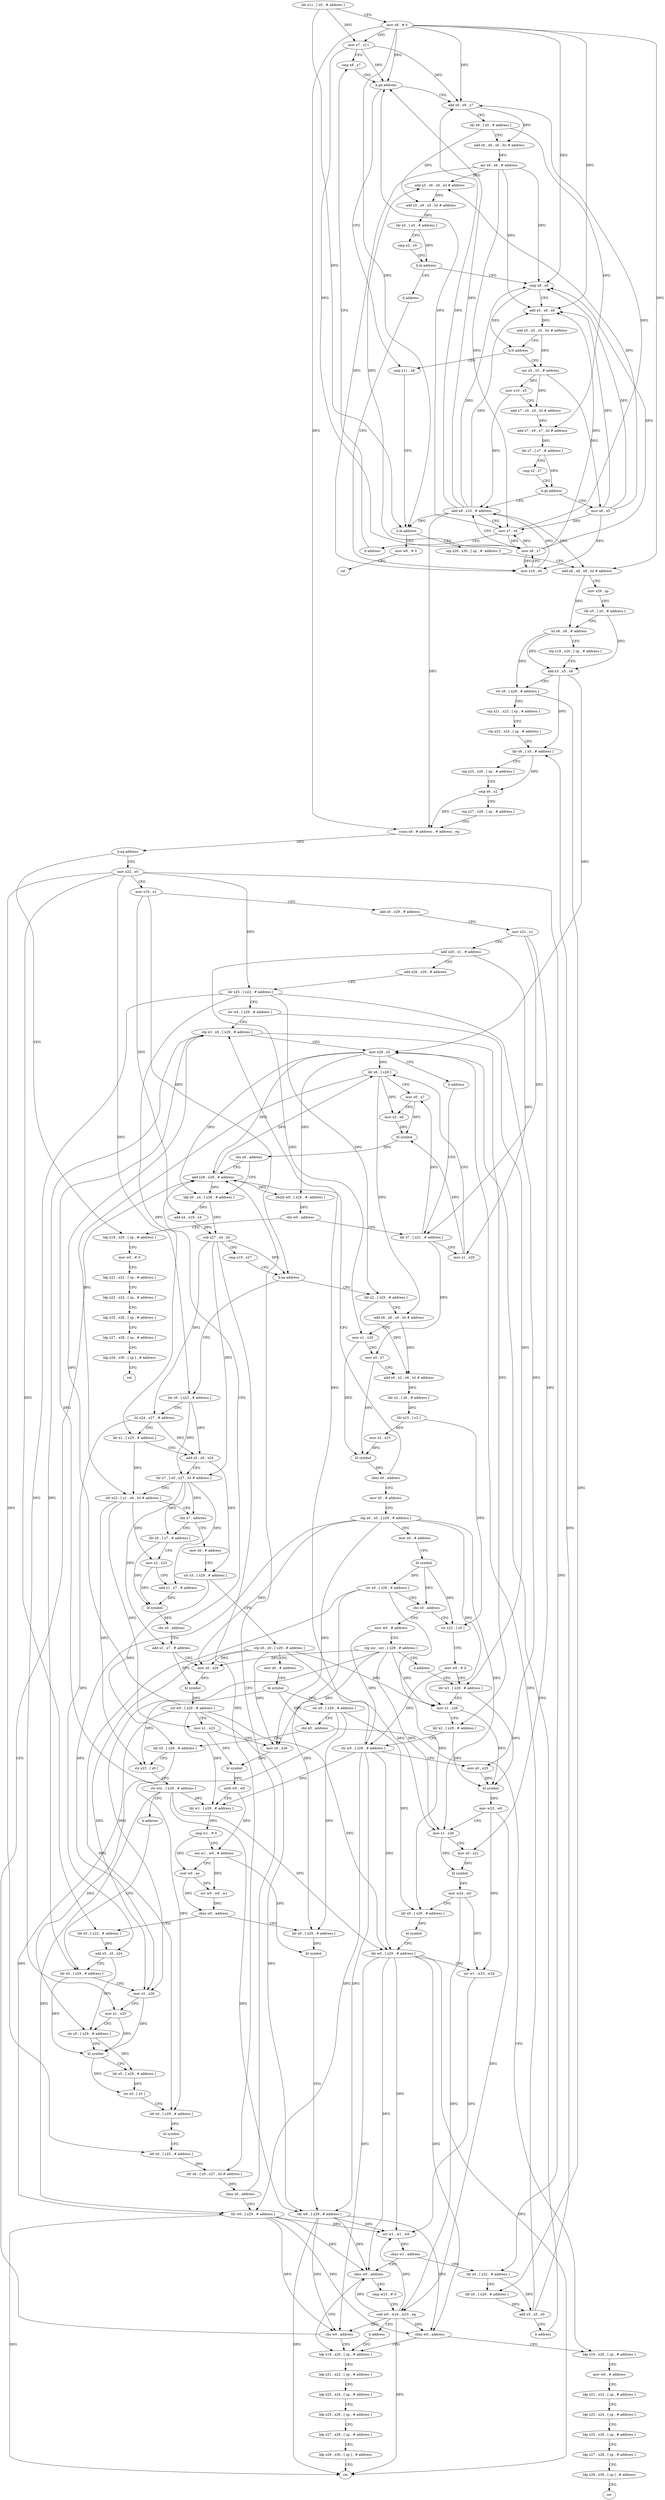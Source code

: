 digraph "func" {
"221408" [label = "ldr x11 , [ x0 , # address ]" ]
"221412" [label = "mov x8 , # 0" ]
"221416" [label = "mov x7 , x11" ]
"221420" [label = "cmp x8 , x7" ]
"221520" [label = "cmp x11 , x8" ]
"221524" [label = "b.le address" ]
"222160" [label = "mov w0 , # 0" ]
"221528" [label = "stp x29 , x30 , [ sp , #- address ]!" ]
"221428" [label = "add x6 , x8 , x7" ]
"221432" [label = "ldr x9 , [ x0 , # address ]" ]
"221436" [label = "add x6 , x6 , x6 , lsr # address" ]
"221440" [label = "asr x6 , x6 , # address" ]
"221444" [label = "add x5 , x6 , x6 , lsl # address" ]
"221448" [label = "add x5 , x9 , x5 , lsl # address" ]
"221452" [label = "ldr x5 , [ x5 , # address ]" ]
"221456" [label = "cmp x2 , x5" ]
"221460" [label = "b.le address" ]
"221504" [label = "cmp x8 , x6" ]
"221464" [label = "b address" ]
"222164" [label = "ret" ]
"221532" [label = "add x6 , x8 , x8 , lsl # address" ]
"221536" [label = "mov x29 , sp" ]
"221540" [label = "ldr x5 , [ x0 , # address ]" ]
"221544" [label = "lsl x6 , x6 , # address" ]
"221548" [label = "stp x19 , x20 , [ sp , # address ]" ]
"221552" [label = "add x5 , x5 , x6" ]
"221556" [label = "str x6 , [ x29 , # address ]" ]
"221560" [label = "stp x21 , x22 , [ sp , # address ]" ]
"221564" [label = "stp x23 , x24 , [ sp , # address ]" ]
"221568" [label = "ldr x6 , [ x5 , # address ]" ]
"221572" [label = "stp x25 , x26 , [ sp , # address ]" ]
"221576" [label = "cmp x6 , x2" ]
"221580" [label = "stp x27 , x28 , [ sp , # address ]" ]
"221584" [label = "ccmn x8 , # address , # address , eq" ]
"221588" [label = "b.eq address" ]
"222128" [label = "ldp x19 , x20 , [ sp , # address ]" ]
"221592" [label = "mov x22 , x0" ]
"221508" [label = "add x5 , x8 , x6" ]
"221512" [label = "add x5 , x5 , x5 , lsr # address" ]
"221516" [label = "b.lt address" ]
"221472" [label = "asr x5 , x5 , # address" ]
"222056" [label = "mov x10 , x6" ]
"222132" [label = "mov w0 , # 0" ]
"222136" [label = "ldp x21 , x22 , [ sp , # address ]" ]
"222140" [label = "ldp x23 , x24 , [ sp , # address ]" ]
"222144" [label = "ldp x25 , x26 , [ sp , # address ]" ]
"222148" [label = "ldp x27 , x28 , [ sp , # address ]" ]
"222152" [label = "ldp x29 , x30 , [ sp ] , # address" ]
"222156" [label = "ret" ]
"221596" [label = "mov x19 , x2" ]
"221600" [label = "add x0 , x29 , # address" ]
"221604" [label = "mov x21 , x1" ]
"221608" [label = "add x20 , x1 , # address" ]
"221612" [label = "add x26 , x29 , # address" ]
"221616" [label = "ldr x25 , [ x22 , # address ]" ]
"221620" [label = "str w4 , [ x29 , # address ]" ]
"221624" [label = "stp x3 , x0 , [ x29 , # address ]" ]
"221628" [label = "mov x28 , x5" ]
"221476" [label = "mov x10 , x5" ]
"221480" [label = "add x7 , x5 , x5 , lsl # address" ]
"221484" [label = "add x7 , x9 , x7 , lsl # address" ]
"221488" [label = "ldr x7 , [ x7 , # address ]" ]
"221492" [label = "cmp x2 , x7" ]
"221496" [label = "b.gt address" ]
"222064" [label = "add x8 , x10 , # address" ]
"221500" [label = "mov x6 , x5" ]
"222060" [label = "mov x6 , x7" ]
"221700" [label = "ldr x7 , [ x21 , # address ]" ]
"221704" [label = "mov x1 , x20" ]
"221708" [label = "ldr x6 , [ x28 ]" ]
"221712" [label = "mov x0 , x7" ]
"221716" [label = "mov x2 , x6" ]
"221720" [label = "bl symbol" ]
"221724" [label = "cbz x0 , address" ]
"221688" [label = "add x28 , x28 , # address" ]
"221728" [label = "ldp x0 , x4 , [ x28 , # address ]" ]
"222068" [label = "mov x7 , x6" ]
"222072" [label = "b address" ]
"221424" [label = "b.ge address" ]
"221692" [label = "ldurb w0 , [ x28 , #- address ]" ]
"221696" [label = "cbz w0 , address" ]
"221732" [label = "add x4 , x19 , x4" ]
"221736" [label = "sub x27 , x4 , x0" ]
"221740" [label = "cmp x19 , x27" ]
"221744" [label = "b.ne address" ]
"221640" [label = "ldr x0 , [ x22 , # address ]" ]
"221748" [label = "ldr x2 , [ x25 , # address ]" ]
"221644" [label = "lsl x24 , x27 , # address" ]
"221648" [label = "ldr x1 , [ x25 , # address ]" ]
"221652" [label = "add x5 , x0 , x24" ]
"221656" [label = "ldr x7 , [ x0 , x27 , lsl # address ]" ]
"221660" [label = "ldr x23 , [ x1 , x6 , lsl # address ]" ]
"221664" [label = "cbz x7 , address" ]
"222080" [label = "mov x0 , # address" ]
"221668" [label = "ldr x0 , [ x7 , # address ]" ]
"221752" [label = "add x6 , x6 , x6 , lsl # address" ]
"221756" [label = "mov x1 , x20" ]
"221760" [label = "mov x0 , x7" ]
"221764" [label = "add x6 , x2 , x6 , lsl # address" ]
"221768" [label = "ldr x2 , [ x6 , # address ]" ]
"221772" [label = "ldr x23 , [ x2 ]" ]
"221776" [label = "mov x2 , x23" ]
"221780" [label = "bl symbol" ]
"221784" [label = "cbnz x0 , address" ]
"221788" [label = "mov x0 , # address" ]
"222084" [label = "str x5 , [ x29 , # address ]" ]
"222088" [label = "stp x0 , x0 , [ x29 , # address ]" ]
"222092" [label = "mov x0 , # address" ]
"222096" [label = "bl symbol" ]
"222100" [label = "str x0 , [ x29 , # address ]" ]
"222104" [label = "cbz x0 , address" ]
"222184" [label = "ldp x19 , x20 , [ sp , # address ]" ]
"222108" [label = "ldr x5 , [ x29 , # address ]" ]
"221672" [label = "mov x2 , x23" ]
"221676" [label = "add x1 , x7 , # address" ]
"221680" [label = "bl symbol" ]
"221684" [label = "cbz x0 , address" ]
"221904" [label = "add x1 , x7 , # address" ]
"221792" [label = "stp x0 , x0 , [ x29 , # address ]" ]
"221796" [label = "mov x0 , # address" ]
"221800" [label = "bl symbol" ]
"221804" [label = "str x0 , [ x29 , # address ]" ]
"221808" [label = "cbz x0 , address" ]
"222216" [label = "mov w0 , # address" ]
"221812" [label = "str x23 , [ x0 ]" ]
"222188" [label = "mov w0 , # address" ]
"222192" [label = "ldp x21 , x22 , [ sp , # address ]" ]
"222196" [label = "ldp x23 , x24 , [ sp , # address ]" ]
"222200" [label = "ldp x25 , x26 , [ sp , # address ]" ]
"222204" [label = "ldp x27 , x28 , [ sp , # address ]" ]
"222208" [label = "ldp x29 , x30 , [ sp ] , # address" ]
"222212" [label = "ret" ]
"222112" [label = "str x23 , [ x0 ]" ]
"222116" [label = "str wzr , [ x29 , # address ]" ]
"222120" [label = "b address" ]
"221968" [label = "ldr x0 , [ x29 , # address ]" ]
"221908" [label = "mov x0 , x26" ]
"221912" [label = "bl symbol" ]
"221916" [label = "str w0 , [ x29 , # address ]" ]
"221920" [label = "mov x1 , x23" ]
"221924" [label = "mov x0 , x26" ]
"221928" [label = "bl symbol" ]
"221932" [label = "uxtb w0 , w0" ]
"221936" [label = "ldr w1 , [ x29 , # address ]" ]
"221940" [label = "cmp w1 , # 0" ]
"221944" [label = "eor w1 , w0 , # address" ]
"221948" [label = "cset w0 , ne" ]
"221952" [label = "orr w0 , w0 , w1" ]
"221956" [label = "cbnz w0 , address" ]
"222168" [label = "ldr x0 , [ x29 , # address ]" ]
"221960" [label = "ldr x5 , [ x22 , # address ]" ]
"222220" [label = "stp xzr , xzr , [ x29 , # address ]" ]
"222224" [label = "b address" ]
"221820" [label = "ldr w3 , [ x29 , # address ]" ]
"221816" [label = "mov w0 , # 0" ]
"221972" [label = "mov x2 , x26" ]
"221976" [label = "mov x1 , x25" ]
"221980" [label = "str x5 , [ x29 , # address ]" ]
"221984" [label = "bl symbol" ]
"221988" [label = "ldr x5 , [ x29 , # address ]" ]
"221992" [label = "str x0 , [ x5 ]" ]
"221996" [label = "ldr x0 , [ x29 , # address ]" ]
"222000" [label = "bl symbol" ]
"222004" [label = "ldr x0 , [ x22 , # address ]" ]
"222008" [label = "ldr x0 , [ x0 , x27 , lsl # address ]" ]
"222012" [label = "cbnz x0 , address" ]
"222016" [label = "ldr w0 , [ x29 , # address ]" ]
"222172" [label = "bl symbol" ]
"222176" [label = "ldr w0 , [ x29 , # address ]" ]
"222180" [label = "cbnz w0 , address" ]
"222024" [label = "ldp x19 , x20 , [ sp , # address ]" ]
"221964" [label = "add x5 , x5 , x24" ]
"221824" [label = "mov x1 , x26" ]
"221828" [label = "ldr x2 , [ x29 , # address ]" ]
"221832" [label = "str w0 , [ x29 , # address ]" ]
"221836" [label = "mov x0 , x25" ]
"221840" [label = "bl symbol" ]
"221844" [label = "mov w23 , w0" ]
"221848" [label = "mov x1 , x26" ]
"221852" [label = "mov x0 , x21" ]
"221856" [label = "bl symbol" ]
"221860" [label = "mov w24 , w0" ]
"221864" [label = "ldr x0 , [ x29 , # address ]" ]
"221868" [label = "bl symbol" ]
"221872" [label = "ldr w0 , [ x29 , # address ]" ]
"221876" [label = "orr w1 , w23 , w24" ]
"221880" [label = "orr w1 , w1 , w0" ]
"221884" [label = "cbnz w1 , address" ]
"222228" [label = "cbnz w0 , address" ]
"221888" [label = "ldr x5 , [ x22 , # address ]" ]
"222232" [label = "cmp w23 , # 0" ]
"221892" [label = "ldr x0 , [ x29 , # address ]" ]
"221896" [label = "add x5 , x5 , x0" ]
"221900" [label = "b address" ]
"222020" [label = "cbz w0 , address" ]
"222028" [label = "ldp x21 , x22 , [ sp , # address ]" ]
"222032" [label = "ldp x23 , x24 , [ sp , # address ]" ]
"222036" [label = "ldp x25 , x26 , [ sp , # address ]" ]
"222040" [label = "ldp x27 , x28 , [ sp , # address ]" ]
"222044" [label = "ldp x29 , x30 , [ sp ] , # address" ]
"222048" [label = "ret" ]
"222236" [label = "csel w0 , w24 , w23 , eq" ]
"222240" [label = "b address" ]
"221632" [label = "b address" ]
"221408" -> "221412" [ label = "CFG" ]
"221408" -> "221416" [ label = "DFG" ]
"221408" -> "221524" [ label = "DFG" ]
"221412" -> "221416" [ label = "CFG" ]
"221412" -> "221424" [ label = "DFG" ]
"221412" -> "221524" [ label = "DFG" ]
"221412" -> "221428" [ label = "DFG" ]
"221412" -> "221532" [ label = "DFG" ]
"221412" -> "221504" [ label = "DFG" ]
"221412" -> "221508" [ label = "DFG" ]
"221412" -> "221584" [ label = "DFG" ]
"221416" -> "221420" [ label = "CFG" ]
"221416" -> "221424" [ label = "DFG" ]
"221416" -> "221428" [ label = "DFG" ]
"221416" -> "222060" [ label = "DFG" ]
"221420" -> "221424" [ label = "CFG" ]
"221520" -> "221524" [ label = "CFG" ]
"221524" -> "222160" [ label = "CFG" ]
"221524" -> "221528" [ label = "CFG" ]
"222160" -> "222164" [ label = "CFG" ]
"221528" -> "221532" [ label = "CFG" ]
"221428" -> "221432" [ label = "CFG" ]
"221428" -> "221436" [ label = "DFG" ]
"221432" -> "221436" [ label = "CFG" ]
"221432" -> "221448" [ label = "DFG" ]
"221432" -> "221484" [ label = "DFG" ]
"221436" -> "221440" [ label = "DFG" ]
"221440" -> "221444" [ label = "DFG" ]
"221440" -> "221504" [ label = "DFG" ]
"221440" -> "221508" [ label = "DFG" ]
"221440" -> "222056" [ label = "DFG" ]
"221440" -> "222068" [ label = "DFG" ]
"221444" -> "221448" [ label = "DFG" ]
"221448" -> "221452" [ label = "DFG" ]
"221452" -> "221456" [ label = "CFG" ]
"221452" -> "221460" [ label = "DFG" ]
"221456" -> "221460" [ label = "CFG" ]
"221460" -> "221504" [ label = "CFG" ]
"221460" -> "221464" [ label = "CFG" ]
"221504" -> "221508" [ label = "CFG" ]
"221504" -> "221516" [ label = "DFG" ]
"221464" -> "222056" [ label = "CFG" ]
"221532" -> "221536" [ label = "CFG" ]
"221532" -> "221544" [ label = "DFG" ]
"221536" -> "221540" [ label = "CFG" ]
"221540" -> "221544" [ label = "CFG" ]
"221540" -> "221552" [ label = "DFG" ]
"221544" -> "221548" [ label = "CFG" ]
"221544" -> "221552" [ label = "DFG" ]
"221544" -> "221556" [ label = "DFG" ]
"221548" -> "221552" [ label = "CFG" ]
"221552" -> "221556" [ label = "CFG" ]
"221552" -> "221568" [ label = "DFG" ]
"221552" -> "221628" [ label = "DFG" ]
"221556" -> "221560" [ label = "CFG" ]
"221556" -> "221892" [ label = "DFG" ]
"221560" -> "221564" [ label = "CFG" ]
"221564" -> "221568" [ label = "CFG" ]
"221568" -> "221572" [ label = "CFG" ]
"221568" -> "221576" [ label = "DFG" ]
"221572" -> "221576" [ label = "CFG" ]
"221576" -> "221580" [ label = "CFG" ]
"221576" -> "221584" [ label = "DFG" ]
"221580" -> "221584" [ label = "CFG" ]
"221584" -> "221588" [ label = "DFG" ]
"221588" -> "222128" [ label = "CFG" ]
"221588" -> "221592" [ label = "CFG" ]
"222128" -> "222132" [ label = "CFG" ]
"221592" -> "221596" [ label = "CFG" ]
"221592" -> "221616" [ label = "DFG" ]
"221592" -> "221640" [ label = "DFG" ]
"221592" -> "222004" [ label = "DFG" ]
"221592" -> "221888" [ label = "DFG" ]
"221592" -> "221960" [ label = "DFG" ]
"221508" -> "221512" [ label = "DFG" ]
"221512" -> "221516" [ label = "CFG" ]
"221512" -> "221472" [ label = "DFG" ]
"221516" -> "221472" [ label = "CFG" ]
"221516" -> "221520" [ label = "CFG" ]
"221472" -> "221476" [ label = "DFG" ]
"221472" -> "221480" [ label = "DFG" ]
"221472" -> "221500" [ label = "DFG" ]
"222056" -> "222060" [ label = "CFG" ]
"222056" -> "222064" [ label = "DFG" ]
"222132" -> "222136" [ label = "CFG" ]
"222136" -> "222140" [ label = "CFG" ]
"222140" -> "222144" [ label = "CFG" ]
"222144" -> "222148" [ label = "CFG" ]
"222148" -> "222152" [ label = "CFG" ]
"222152" -> "222156" [ label = "CFG" ]
"221596" -> "221600" [ label = "CFG" ]
"221596" -> "221732" [ label = "DFG" ]
"221596" -> "221744" [ label = "DFG" ]
"221600" -> "221604" [ label = "CFG" ]
"221604" -> "221608" [ label = "CFG" ]
"221604" -> "221700" [ label = "DFG" ]
"221604" -> "221852" [ label = "DFG" ]
"221608" -> "221612" [ label = "CFG" ]
"221608" -> "221704" [ label = "DFG" ]
"221608" -> "221756" [ label = "DFG" ]
"221612" -> "221616" [ label = "CFG" ]
"221616" -> "221620" [ label = "CFG" ]
"221616" -> "221648" [ label = "DFG" ]
"221616" -> "221748" [ label = "DFG" ]
"221616" -> "221976" [ label = "DFG" ]
"221616" -> "221836" [ label = "DFG" ]
"221620" -> "221624" [ label = "CFG" ]
"221620" -> "221820" [ label = "DFG" ]
"221624" -> "221628" [ label = "CFG" ]
"221624" -> "221828" [ label = "DFG" ]
"221624" -> "221968" [ label = "DFG" ]
"221628" -> "221632" [ label = "CFG" ]
"221628" -> "221708" [ label = "DFG" ]
"221628" -> "221688" [ label = "DFG" ]
"221628" -> "221692" [ label = "DFG" ]
"221628" -> "221728" [ label = "DFG" ]
"221476" -> "221480" [ label = "CFG" ]
"221476" -> "222064" [ label = "DFG" ]
"221480" -> "221484" [ label = "DFG" ]
"221484" -> "221488" [ label = "DFG" ]
"221488" -> "221492" [ label = "CFG" ]
"221488" -> "221496" [ label = "DFG" ]
"221492" -> "221496" [ label = "CFG" ]
"221496" -> "222064" [ label = "CFG" ]
"221496" -> "221500" [ label = "CFG" ]
"222064" -> "222068" [ label = "CFG" ]
"222064" -> "221524" [ label = "DFG" ]
"222064" -> "221532" [ label = "DFG" ]
"222064" -> "221584" [ label = "DFG" ]
"222064" -> "221424" [ label = "DFG" ]
"222064" -> "221428" [ label = "DFG" ]
"222064" -> "221504" [ label = "DFG" ]
"222064" -> "221508" [ label = "DFG" ]
"221500" -> "221504" [ label = "DFG" ]
"221500" -> "221444" [ label = "DFG" ]
"221500" -> "221508" [ label = "DFG" ]
"221500" -> "222056" [ label = "DFG" ]
"221500" -> "222068" [ label = "DFG" ]
"222060" -> "222064" [ label = "CFG" ]
"222060" -> "221444" [ label = "DFG" ]
"222060" -> "221504" [ label = "DFG" ]
"222060" -> "221508" [ label = "DFG" ]
"222060" -> "222056" [ label = "DFG" ]
"222060" -> "222068" [ label = "DFG" ]
"221700" -> "221704" [ label = "CFG" ]
"221700" -> "221712" [ label = "DFG" ]
"221700" -> "221760" [ label = "DFG" ]
"221704" -> "221708" [ label = "CFG" ]
"221704" -> "221720" [ label = "DFG" ]
"221708" -> "221712" [ label = "CFG" ]
"221708" -> "221716" [ label = "DFG" ]
"221708" -> "221660" [ label = "DFG" ]
"221708" -> "221752" [ label = "DFG" ]
"221712" -> "221716" [ label = "CFG" ]
"221712" -> "221720" [ label = "DFG" ]
"221716" -> "221720" [ label = "DFG" ]
"221720" -> "221724" [ label = "DFG" ]
"221724" -> "221688" [ label = "CFG" ]
"221724" -> "221728" [ label = "CFG" ]
"221688" -> "221692" [ label = "DFG" ]
"221688" -> "221708" [ label = "DFG" ]
"221688" -> "221728" [ label = "DFG" ]
"221728" -> "221732" [ label = "DFG" ]
"221728" -> "221736" [ label = "DFG" ]
"222068" -> "222072" [ label = "CFG" ]
"222068" -> "221424" [ label = "DFG" ]
"222068" -> "221428" [ label = "DFG" ]
"222068" -> "222060" [ label = "DFG" ]
"222072" -> "221420" [ label = "CFG" ]
"221424" -> "221520" [ label = "CFG" ]
"221424" -> "221428" [ label = "CFG" ]
"221692" -> "221696" [ label = "DFG" ]
"221696" -> "222128" [ label = "CFG" ]
"221696" -> "221700" [ label = "CFG" ]
"221732" -> "221736" [ label = "DFG" ]
"221736" -> "221740" [ label = "CFG" ]
"221736" -> "221744" [ label = "DFG" ]
"221736" -> "221644" [ label = "DFG" ]
"221736" -> "221656" [ label = "DFG" ]
"221736" -> "222008" [ label = "DFG" ]
"221740" -> "221744" [ label = "CFG" ]
"221744" -> "221640" [ label = "CFG" ]
"221744" -> "221748" [ label = "CFG" ]
"221640" -> "221644" [ label = "CFG" ]
"221640" -> "221652" [ label = "DFG" ]
"221640" -> "221656" [ label = "DFG" ]
"221748" -> "221752" [ label = "CFG" ]
"221748" -> "221764" [ label = "DFG" ]
"221644" -> "221648" [ label = "CFG" ]
"221644" -> "221652" [ label = "DFG" ]
"221644" -> "221964" [ label = "DFG" ]
"221648" -> "221652" [ label = "CFG" ]
"221648" -> "221660" [ label = "DFG" ]
"221652" -> "221656" [ label = "CFG" ]
"221652" -> "222084" [ label = "DFG" ]
"221656" -> "221660" [ label = "CFG" ]
"221656" -> "221664" [ label = "DFG" ]
"221656" -> "221668" [ label = "DFG" ]
"221656" -> "221676" [ label = "DFG" ]
"221656" -> "221904" [ label = "DFG" ]
"221660" -> "221664" [ label = "CFG" ]
"221660" -> "221672" [ label = "DFG" ]
"221660" -> "222112" [ label = "DFG" ]
"221660" -> "221920" [ label = "DFG" ]
"221664" -> "222080" [ label = "CFG" ]
"221664" -> "221668" [ label = "CFG" ]
"222080" -> "222084" [ label = "CFG" ]
"221668" -> "221672" [ label = "CFG" ]
"221668" -> "221680" [ label = "DFG" ]
"221752" -> "221756" [ label = "CFG" ]
"221752" -> "221764" [ label = "DFG" ]
"221756" -> "221760" [ label = "CFG" ]
"221756" -> "221780" [ label = "DFG" ]
"221760" -> "221764" [ label = "CFG" ]
"221760" -> "221780" [ label = "DFG" ]
"221764" -> "221768" [ label = "DFG" ]
"221768" -> "221772" [ label = "DFG" ]
"221772" -> "221776" [ label = "DFG" ]
"221772" -> "221812" [ label = "DFG" ]
"221776" -> "221780" [ label = "DFG" ]
"221780" -> "221784" [ label = "DFG" ]
"221784" -> "221688" [ label = "CFG" ]
"221784" -> "221788" [ label = "CFG" ]
"221788" -> "221792" [ label = "CFG" ]
"222084" -> "222088" [ label = "CFG" ]
"222084" -> "222108" [ label = "DFG" ]
"222088" -> "222092" [ label = "CFG" ]
"222088" -> "221908" [ label = "DFG" ]
"222088" -> "221924" [ label = "DFG" ]
"222088" -> "221972" [ label = "DFG" ]
"222088" -> "221824" [ label = "DFG" ]
"222088" -> "221848" [ label = "DFG" ]
"222092" -> "222096" [ label = "CFG" ]
"222096" -> "222100" [ label = "DFG" ]
"222096" -> "222104" [ label = "DFG" ]
"222096" -> "222112" [ label = "DFG" ]
"222100" -> "222104" [ label = "CFG" ]
"222100" -> "221996" [ label = "DFG" ]
"222100" -> "221864" [ label = "DFG" ]
"222100" -> "222168" [ label = "DFG" ]
"222104" -> "222184" [ label = "CFG" ]
"222104" -> "222108" [ label = "CFG" ]
"222184" -> "222188" [ label = "CFG" ]
"222108" -> "222112" [ label = "CFG" ]
"222108" -> "221980" [ label = "DFG" ]
"221672" -> "221676" [ label = "CFG" ]
"221672" -> "221680" [ label = "DFG" ]
"221676" -> "221680" [ label = "DFG" ]
"221680" -> "221684" [ label = "DFG" ]
"221684" -> "221904" [ label = "CFG" ]
"221684" -> "221688" [ label = "CFG" ]
"221904" -> "221908" [ label = "CFG" ]
"221904" -> "221912" [ label = "DFG" ]
"221792" -> "221796" [ label = "CFG" ]
"221792" -> "221908" [ label = "DFG" ]
"221792" -> "221924" [ label = "DFG" ]
"221792" -> "221972" [ label = "DFG" ]
"221792" -> "221824" [ label = "DFG" ]
"221792" -> "221848" [ label = "DFG" ]
"221796" -> "221800" [ label = "CFG" ]
"221800" -> "221804" [ label = "DFG" ]
"221800" -> "221808" [ label = "DFG" ]
"221800" -> "221812" [ label = "DFG" ]
"221804" -> "221808" [ label = "CFG" ]
"221804" -> "221996" [ label = "DFG" ]
"221804" -> "221864" [ label = "DFG" ]
"221804" -> "222168" [ label = "DFG" ]
"221808" -> "222216" [ label = "CFG" ]
"221808" -> "221812" [ label = "CFG" ]
"222216" -> "222220" [ label = "CFG" ]
"222216" -> "221832" [ label = "DFG" ]
"221812" -> "221816" [ label = "CFG" ]
"222188" -> "222192" [ label = "CFG" ]
"222192" -> "222196" [ label = "CFG" ]
"222196" -> "222200" [ label = "CFG" ]
"222200" -> "222204" [ label = "CFG" ]
"222204" -> "222208" [ label = "CFG" ]
"222208" -> "222212" [ label = "CFG" ]
"222112" -> "222116" [ label = "CFG" ]
"222116" -> "222120" [ label = "CFG" ]
"222116" -> "221624" [ label = "DFG" ]
"222116" -> "221936" [ label = "DFG" ]
"222116" -> "221872" [ label = "DFG" ]
"222116" -> "222016" [ label = "DFG" ]
"222116" -> "222176" [ label = "DFG" ]
"222120" -> "221968" [ label = "CFG" ]
"221968" -> "221972" [ label = "CFG" ]
"221968" -> "221984" [ label = "DFG" ]
"221908" -> "221912" [ label = "DFG" ]
"221912" -> "221916" [ label = "DFG" ]
"221916" -> "221920" [ label = "CFG" ]
"221916" -> "221624" [ label = "DFG" ]
"221916" -> "221936" [ label = "DFG" ]
"221916" -> "221872" [ label = "DFG" ]
"221916" -> "222016" [ label = "DFG" ]
"221916" -> "222176" [ label = "DFG" ]
"221920" -> "221924" [ label = "CFG" ]
"221920" -> "221928" [ label = "DFG" ]
"221924" -> "221928" [ label = "DFG" ]
"221928" -> "221932" [ label = "DFG" ]
"221932" -> "221936" [ label = "CFG" ]
"221932" -> "221944" [ label = "DFG" ]
"221936" -> "221940" [ label = "DFG" ]
"221940" -> "221944" [ label = "CFG" ]
"221940" -> "221948" [ label = "DFG" ]
"221944" -> "221948" [ label = "CFG" ]
"221944" -> "221952" [ label = "DFG" ]
"221944" -> "222172" [ label = "DFG" ]
"221948" -> "221952" [ label = "DFG" ]
"221948" -> "221956" [ label = "DFG" ]
"221952" -> "221956" [ label = "DFG" ]
"221956" -> "222168" [ label = "CFG" ]
"221956" -> "221960" [ label = "CFG" ]
"222168" -> "222172" [ label = "DFG" ]
"221960" -> "221964" [ label = "DFG" ]
"222220" -> "222224" [ label = "CFG" ]
"222220" -> "221908" [ label = "DFG" ]
"222220" -> "221924" [ label = "DFG" ]
"222220" -> "221972" [ label = "DFG" ]
"222220" -> "221824" [ label = "DFG" ]
"222220" -> "221848" [ label = "DFG" ]
"222224" -> "221820" [ label = "CFG" ]
"221820" -> "221824" [ label = "CFG" ]
"221820" -> "221840" [ label = "DFG" ]
"221816" -> "221820" [ label = "CFG" ]
"221816" -> "221832" [ label = "DFG" ]
"221972" -> "221976" [ label = "CFG" ]
"221972" -> "221984" [ label = "DFG" ]
"221976" -> "221980" [ label = "CFG" ]
"221976" -> "221984" [ label = "DFG" ]
"221980" -> "221984" [ label = "CFG" ]
"221980" -> "221988" [ label = "DFG" ]
"221984" -> "221988" [ label = "CFG" ]
"221984" -> "221992" [ label = "DFG" ]
"221988" -> "221992" [ label = "DFG" ]
"221992" -> "221996" [ label = "CFG" ]
"221996" -> "222000" [ label = "DFG" ]
"222000" -> "222004" [ label = "CFG" ]
"222004" -> "222008" [ label = "DFG" ]
"222008" -> "222012" [ label = "DFG" ]
"222012" -> "221688" [ label = "CFG" ]
"222012" -> "222016" [ label = "CFG" ]
"222016" -> "222020" [ label = "DFG" ]
"222016" -> "221880" [ label = "DFG" ]
"222016" -> "222228" [ label = "DFG" ]
"222016" -> "222048" [ label = "DFG" ]
"222016" -> "222180" [ label = "DFG" ]
"222172" -> "222176" [ label = "CFG" ]
"222176" -> "222180" [ label = "DFG" ]
"222176" -> "221880" [ label = "DFG" ]
"222176" -> "222020" [ label = "DFG" ]
"222176" -> "222228" [ label = "DFG" ]
"222176" -> "222048" [ label = "DFG" ]
"222180" -> "222024" [ label = "CFG" ]
"222180" -> "222184" [ label = "CFG" ]
"222024" -> "222028" [ label = "CFG" ]
"221964" -> "221968" [ label = "CFG" ]
"221964" -> "221980" [ label = "DFG" ]
"221824" -> "221828" [ label = "CFG" ]
"221824" -> "221840" [ label = "DFG" ]
"221828" -> "221832" [ label = "CFG" ]
"221828" -> "221840" [ label = "DFG" ]
"221832" -> "221836" [ label = "CFG" ]
"221832" -> "221624" [ label = "DFG" ]
"221832" -> "221936" [ label = "DFG" ]
"221832" -> "221872" [ label = "DFG" ]
"221832" -> "222016" [ label = "DFG" ]
"221832" -> "222176" [ label = "DFG" ]
"221836" -> "221840" [ label = "DFG" ]
"221840" -> "221844" [ label = "DFG" ]
"221844" -> "221848" [ label = "CFG" ]
"221844" -> "221876" [ label = "DFG" ]
"221844" -> "222236" [ label = "DFG" ]
"221848" -> "221852" [ label = "CFG" ]
"221848" -> "221856" [ label = "DFG" ]
"221852" -> "221856" [ label = "DFG" ]
"221856" -> "221860" [ label = "DFG" ]
"221860" -> "221864" [ label = "CFG" ]
"221860" -> "221876" [ label = "DFG" ]
"221860" -> "222236" [ label = "DFG" ]
"221864" -> "221868" [ label = "DFG" ]
"221868" -> "221872" [ label = "CFG" ]
"221872" -> "221876" [ label = "CFG" ]
"221872" -> "221880" [ label = "DFG" ]
"221872" -> "222020" [ label = "DFG" ]
"221872" -> "222228" [ label = "DFG" ]
"221872" -> "222048" [ label = "DFG" ]
"221872" -> "222180" [ label = "DFG" ]
"221876" -> "221880" [ label = "DFG" ]
"221880" -> "221884" [ label = "DFG" ]
"221884" -> "222228" [ label = "CFG" ]
"221884" -> "221888" [ label = "CFG" ]
"222228" -> "222024" [ label = "CFG" ]
"222228" -> "222232" [ label = "CFG" ]
"221888" -> "221892" [ label = "CFG" ]
"221888" -> "221896" [ label = "DFG" ]
"222232" -> "222236" [ label = "CFG" ]
"221892" -> "221896" [ label = "DFG" ]
"221896" -> "221900" [ label = "CFG" ]
"221896" -> "221568" [ label = "DFG" ]
"221896" -> "221628" [ label = "DFG" ]
"221900" -> "221628" [ label = "CFG" ]
"222020" -> "221688" [ label = "CFG" ]
"222020" -> "222024" [ label = "CFG" ]
"222028" -> "222032" [ label = "CFG" ]
"222032" -> "222036" [ label = "CFG" ]
"222036" -> "222040" [ label = "CFG" ]
"222040" -> "222044" [ label = "CFG" ]
"222044" -> "222048" [ label = "CFG" ]
"222236" -> "222240" [ label = "CFG" ]
"222236" -> "221880" [ label = "DFG" ]
"222236" -> "222020" [ label = "DFG" ]
"222236" -> "222228" [ label = "DFG" ]
"222236" -> "222180" [ label = "DFG" ]
"222236" -> "222048" [ label = "DFG" ]
"222240" -> "222024" [ label = "CFG" ]
"221632" -> "221700" [ label = "CFG" ]
}
